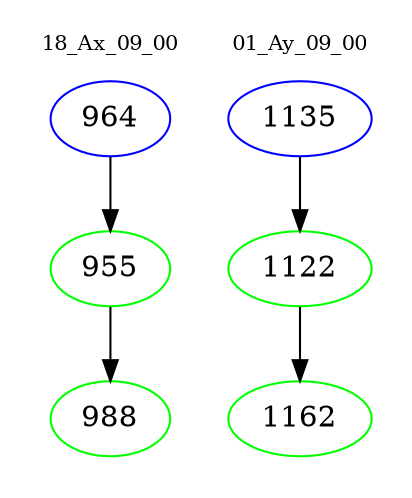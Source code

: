 digraph{
subgraph cluster_0 {
color = white
label = "18_Ax_09_00";
fontsize=10;
T0_964 [label="964", color="blue"]
T0_964 -> T0_955 [color="black"]
T0_955 [label="955", color="green"]
T0_955 -> T0_988 [color="black"]
T0_988 [label="988", color="green"]
}
subgraph cluster_1 {
color = white
label = "01_Ay_09_00";
fontsize=10;
T1_1135 [label="1135", color="blue"]
T1_1135 -> T1_1122 [color="black"]
T1_1122 [label="1122", color="green"]
T1_1122 -> T1_1162 [color="black"]
T1_1162 [label="1162", color="green"]
}
}
